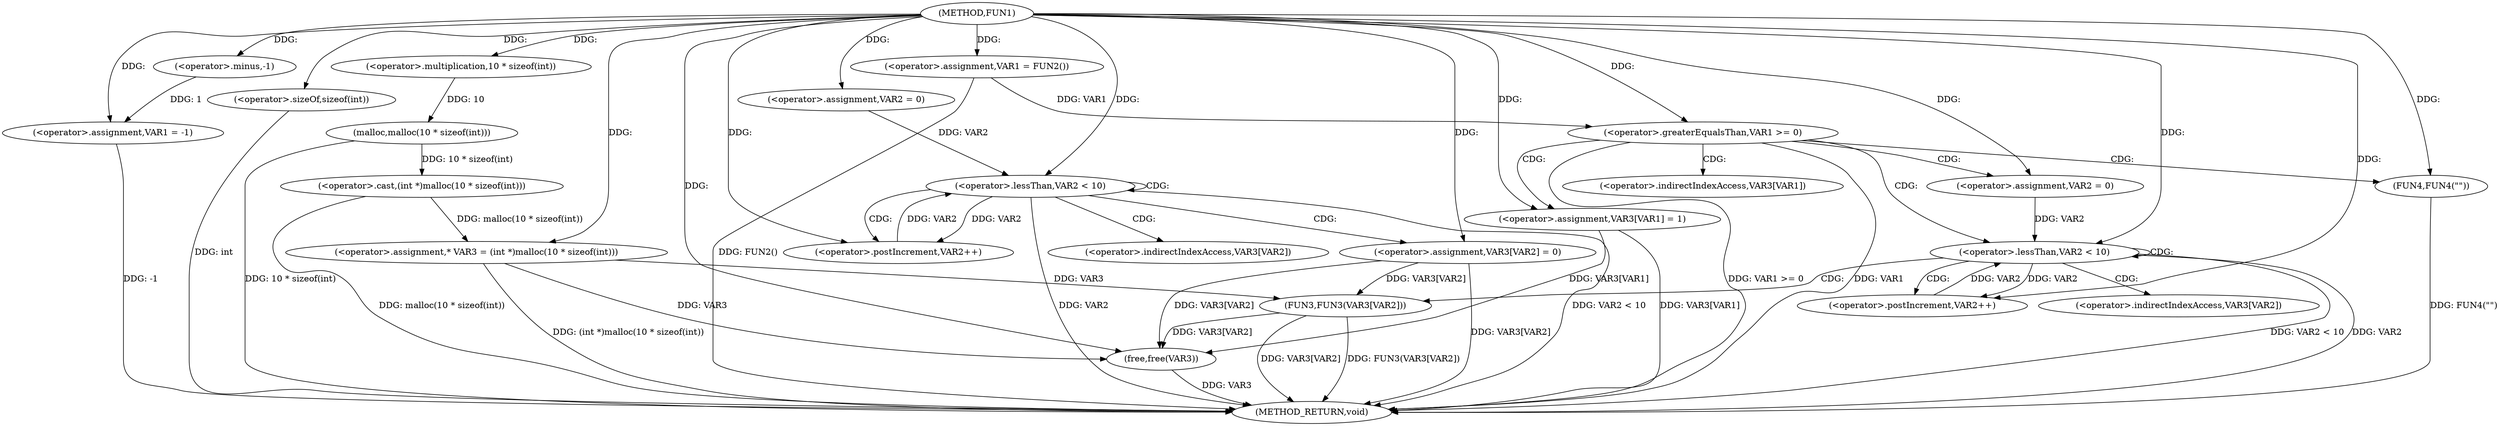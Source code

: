 digraph FUN1 {  
"1000100" [label = "(METHOD,FUN1)" ]
"1000167" [label = "(METHOD_RETURN,void)" ]
"1000103" [label = "(<operator>.assignment,VAR1 = -1)" ]
"1000105" [label = "(<operator>.minus,-1)" ]
"1000107" [label = "(<operator>.assignment,VAR1 = FUN2())" ]
"1000113" [label = "(<operator>.assignment,* VAR3 = (int *)malloc(10 * sizeof(int)))" ]
"1000115" [label = "(<operator>.cast,(int *)malloc(10 * sizeof(int)))" ]
"1000117" [label = "(malloc,malloc(10 * sizeof(int)))" ]
"1000118" [label = "(<operator>.multiplication,10 * sizeof(int))" ]
"1000120" [label = "(<operator>.sizeOf,sizeof(int))" ]
"1000123" [label = "(<operator>.assignment,VAR2 = 0)" ]
"1000126" [label = "(<operator>.lessThan,VAR2 < 10)" ]
"1000129" [label = "(<operator>.postIncrement,VAR2++)" ]
"1000132" [label = "(<operator>.assignment,VAR3[VAR2] = 0)" ]
"1000138" [label = "(<operator>.greaterEqualsThan,VAR1 >= 0)" ]
"1000142" [label = "(<operator>.assignment,VAR3[VAR1] = 1)" ]
"1000148" [label = "(<operator>.assignment,VAR2 = 0)" ]
"1000151" [label = "(<operator>.lessThan,VAR2 < 10)" ]
"1000154" [label = "(<operator>.postIncrement,VAR2++)" ]
"1000157" [label = "(FUN3,FUN3(VAR3[VAR2]))" ]
"1000163" [label = "(FUN4,FUN4(\"\"))" ]
"1000165" [label = "(free,free(VAR3))" ]
"1000133" [label = "(<operator>.indirectIndexAccess,VAR3[VAR2])" ]
"1000143" [label = "(<operator>.indirectIndexAccess,VAR3[VAR1])" ]
"1000158" [label = "(<operator>.indirectIndexAccess,VAR3[VAR2])" ]
  "1000115" -> "1000167"  [ label = "DDG: malloc(10 * sizeof(int))"] 
  "1000126" -> "1000167"  [ label = "DDG: VAR2 < 10"] 
  "1000157" -> "1000167"  [ label = "DDG: FUN3(VAR3[VAR2])"] 
  "1000103" -> "1000167"  [ label = "DDG: -1"] 
  "1000126" -> "1000167"  [ label = "DDG: VAR2"] 
  "1000117" -> "1000167"  [ label = "DDG: 10 * sizeof(int)"] 
  "1000132" -> "1000167"  [ label = "DDG: VAR3[VAR2]"] 
  "1000142" -> "1000167"  [ label = "DDG: VAR3[VAR1]"] 
  "1000138" -> "1000167"  [ label = "DDG: VAR1 >= 0"] 
  "1000163" -> "1000167"  [ label = "DDG: FUN4(\"\")"] 
  "1000107" -> "1000167"  [ label = "DDG: FUN2()"] 
  "1000151" -> "1000167"  [ label = "DDG: VAR2 < 10"] 
  "1000138" -> "1000167"  [ label = "DDG: VAR1"] 
  "1000165" -> "1000167"  [ label = "DDG: VAR3"] 
  "1000151" -> "1000167"  [ label = "DDG: VAR2"] 
  "1000157" -> "1000167"  [ label = "DDG: VAR3[VAR2]"] 
  "1000113" -> "1000167"  [ label = "DDG: (int *)malloc(10 * sizeof(int))"] 
  "1000120" -> "1000167"  [ label = "DDG: int"] 
  "1000105" -> "1000103"  [ label = "DDG: 1"] 
  "1000100" -> "1000103"  [ label = "DDG: "] 
  "1000100" -> "1000105"  [ label = "DDG: "] 
  "1000100" -> "1000107"  [ label = "DDG: "] 
  "1000115" -> "1000113"  [ label = "DDG: malloc(10 * sizeof(int))"] 
  "1000100" -> "1000113"  [ label = "DDG: "] 
  "1000117" -> "1000115"  [ label = "DDG: 10 * sizeof(int)"] 
  "1000118" -> "1000117"  [ label = "DDG: 10"] 
  "1000100" -> "1000118"  [ label = "DDG: "] 
  "1000100" -> "1000120"  [ label = "DDG: "] 
  "1000100" -> "1000123"  [ label = "DDG: "] 
  "1000129" -> "1000126"  [ label = "DDG: VAR2"] 
  "1000123" -> "1000126"  [ label = "DDG: VAR2"] 
  "1000100" -> "1000126"  [ label = "DDG: "] 
  "1000126" -> "1000129"  [ label = "DDG: VAR2"] 
  "1000100" -> "1000129"  [ label = "DDG: "] 
  "1000100" -> "1000132"  [ label = "DDG: "] 
  "1000107" -> "1000138"  [ label = "DDG: VAR1"] 
  "1000100" -> "1000138"  [ label = "DDG: "] 
  "1000100" -> "1000142"  [ label = "DDG: "] 
  "1000100" -> "1000148"  [ label = "DDG: "] 
  "1000154" -> "1000151"  [ label = "DDG: VAR2"] 
  "1000148" -> "1000151"  [ label = "DDG: VAR2"] 
  "1000100" -> "1000151"  [ label = "DDG: "] 
  "1000151" -> "1000154"  [ label = "DDG: VAR2"] 
  "1000100" -> "1000154"  [ label = "DDG: "] 
  "1000113" -> "1000157"  [ label = "DDG: VAR3"] 
  "1000132" -> "1000157"  [ label = "DDG: VAR3[VAR2]"] 
  "1000100" -> "1000163"  [ label = "DDG: "] 
  "1000113" -> "1000165"  [ label = "DDG: VAR3"] 
  "1000157" -> "1000165"  [ label = "DDG: VAR3[VAR2]"] 
  "1000132" -> "1000165"  [ label = "DDG: VAR3[VAR2]"] 
  "1000142" -> "1000165"  [ label = "DDG: VAR3[VAR1]"] 
  "1000100" -> "1000165"  [ label = "DDG: "] 
  "1000126" -> "1000126"  [ label = "CDG: "] 
  "1000126" -> "1000132"  [ label = "CDG: "] 
  "1000126" -> "1000129"  [ label = "CDG: "] 
  "1000126" -> "1000133"  [ label = "CDG: "] 
  "1000138" -> "1000163"  [ label = "CDG: "] 
  "1000138" -> "1000143"  [ label = "CDG: "] 
  "1000138" -> "1000142"  [ label = "CDG: "] 
  "1000138" -> "1000151"  [ label = "CDG: "] 
  "1000138" -> "1000148"  [ label = "CDG: "] 
  "1000151" -> "1000158"  [ label = "CDG: "] 
  "1000151" -> "1000154"  [ label = "CDG: "] 
  "1000151" -> "1000151"  [ label = "CDG: "] 
  "1000151" -> "1000157"  [ label = "CDG: "] 
}

